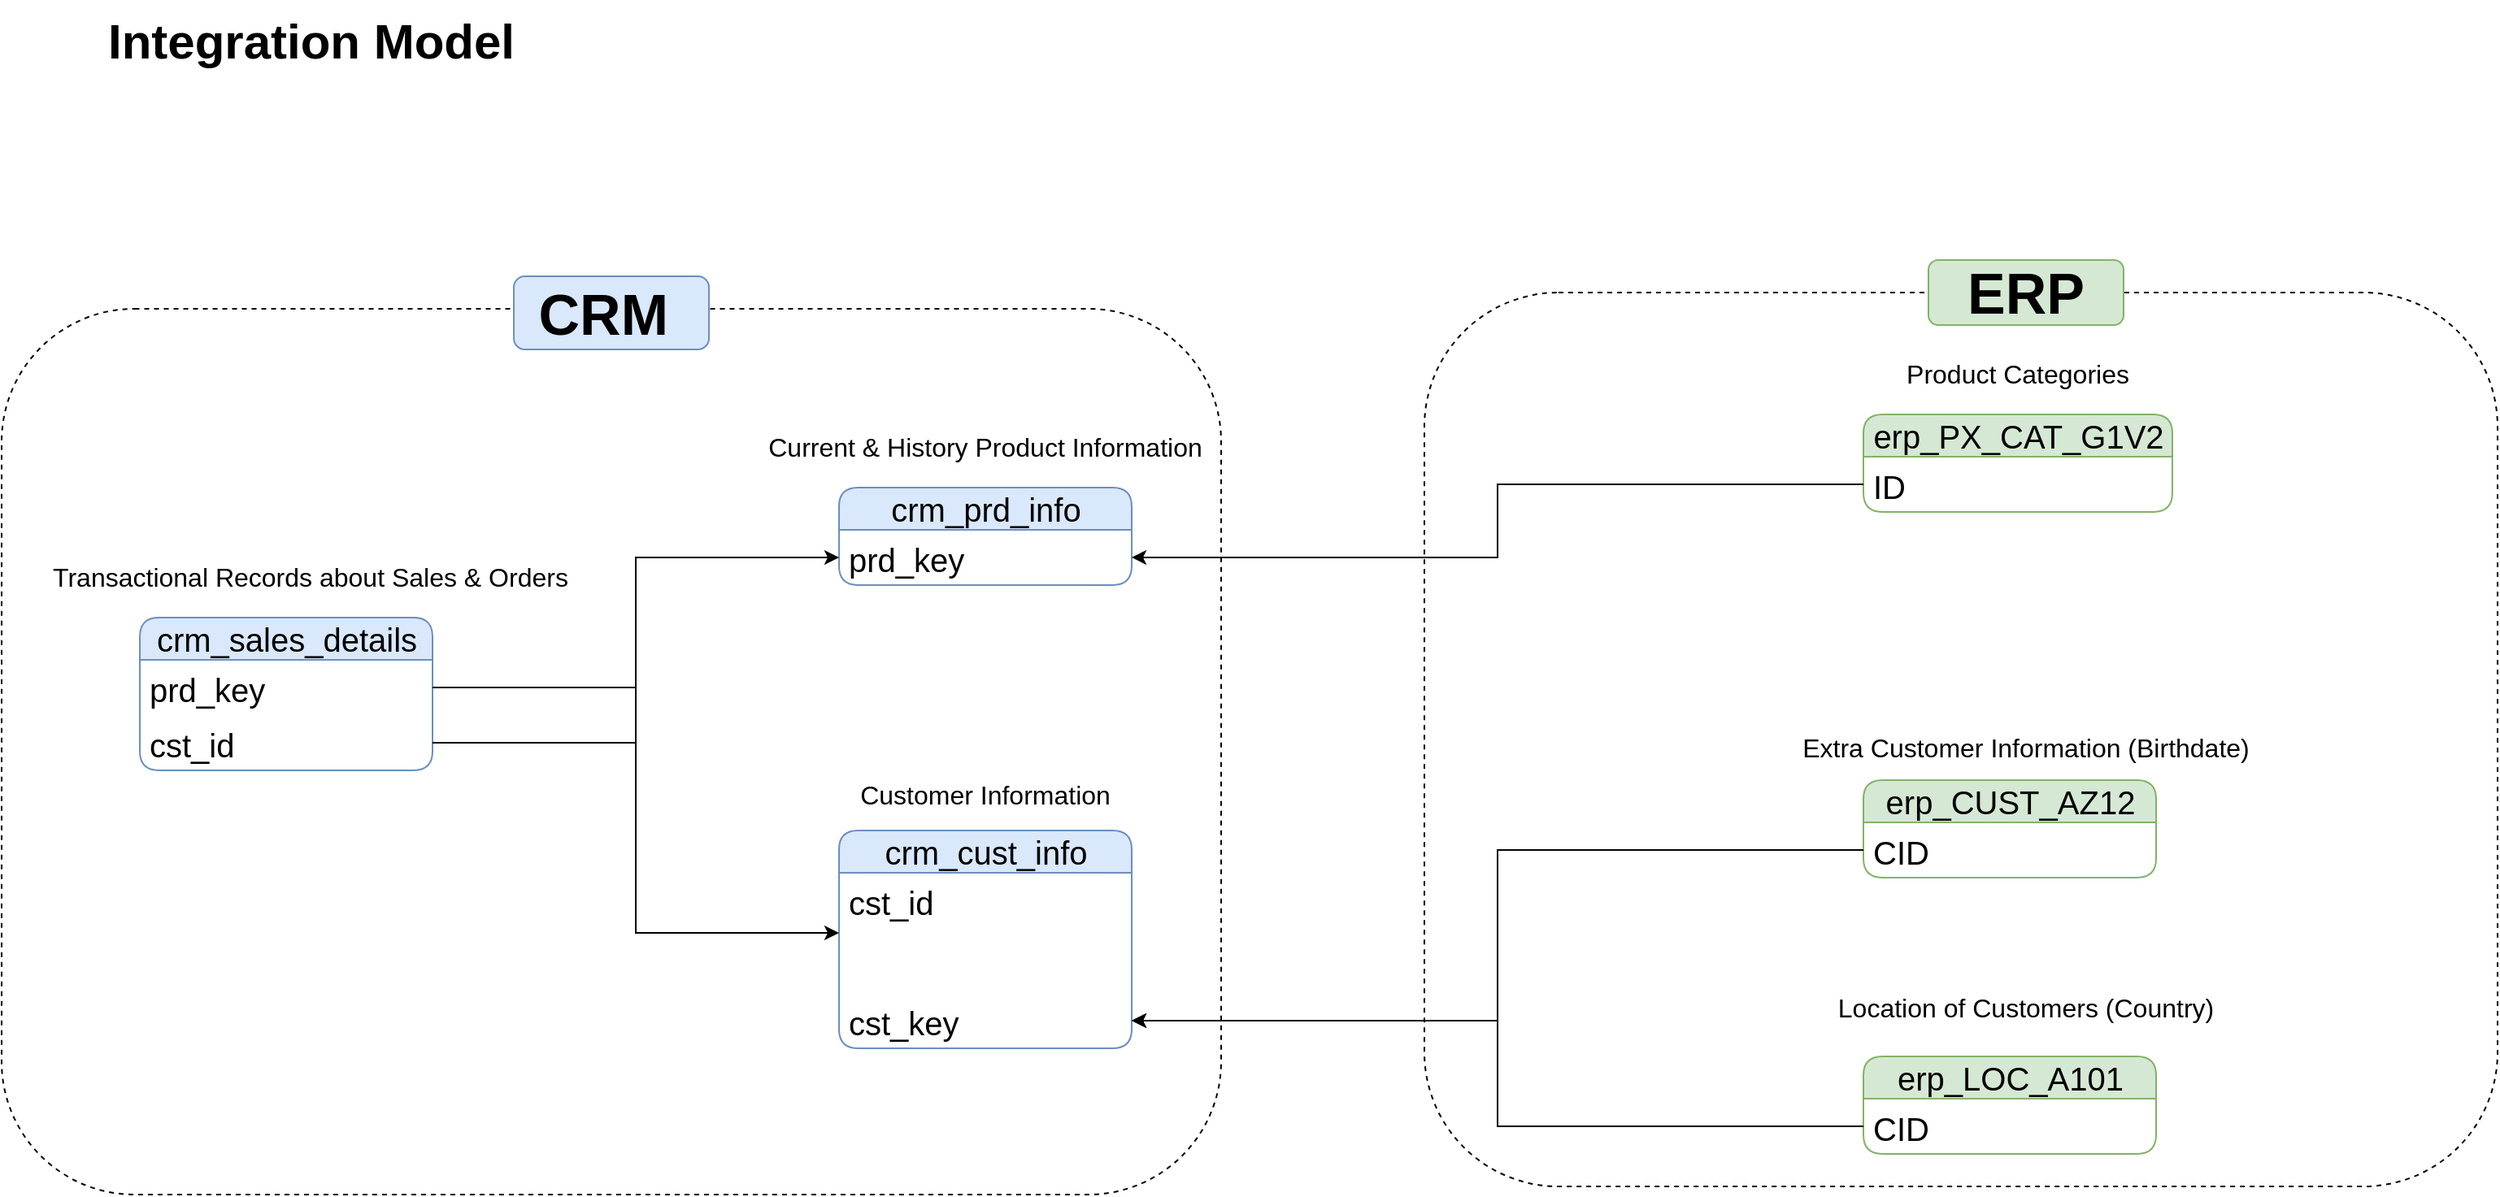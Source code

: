 <mxfile version="28.1.2">
  <diagram name="Page-1" id="k7Ozhvji2-GUL1SrvtUm">
    <mxGraphModel dx="1860" dy="1222" grid="1" gridSize="10" guides="1" tooltips="1" connect="1" arrows="1" fold="1" page="1" pageScale="1" pageWidth="1920" pageHeight="1200" math="0" shadow="0">
      <root>
        <mxCell id="0" />
        <mxCell id="1" parent="0" />
        <mxCell id="Z6U1djoNNcDDPm0babk--5" value="Customer Information" style="text;html=1;align=center;verticalAlign=middle;whiteSpace=wrap;rounded=0;fontStyle=0;fontSize=16;" parent="1" vertex="1">
          <mxGeometry x="630" y="534" width="220" height="30" as="geometry" />
        </mxCell>
        <mxCell id="Z6U1djoNNcDDPm0babk--6" value="&lt;font style=&quot;font-size: 20px;&quot;&gt;crm_cust_info&lt;/font&gt;" style="swimlane;fontStyle=0;childLayout=stackLayout;horizontal=1;startSize=26;fillColor=#dae8fc;horizontalStack=0;resizeParent=1;resizeParentMax=0;resizeLast=0;collapsible=1;marginBottom=0;html=1;rounded=1;strokeColor=#6c8ebf;" parent="1" vertex="1">
          <mxGeometry x="650" y="571" width="180" height="134" as="geometry" />
        </mxCell>
        <mxCell id="Z6U1djoNNcDDPm0babk--7" value="cst_id" style="text;strokeColor=none;fillColor=none;align=left;verticalAlign=top;spacingLeft=4;spacingRight=4;overflow=hidden;rotatable=0;points=[[0,0.5],[1,0.5]];portConstraint=eastwest;whiteSpace=wrap;html=1;fontSize=20;" parent="Z6U1djoNNcDDPm0babk--6" vertex="1">
          <mxGeometry y="26" width="180" height="74" as="geometry" />
        </mxCell>
        <mxCell id="HgyJIwbSkLL7c-inZIB4-1" value="cst_key" style="text;strokeColor=none;fillColor=none;align=left;verticalAlign=top;spacingLeft=4;spacingRight=4;overflow=hidden;rotatable=0;points=[[0,0.5],[1,0.5]];portConstraint=eastwest;whiteSpace=wrap;html=1;fontSize=20;" vertex="1" parent="Z6U1djoNNcDDPm0babk--6">
          <mxGeometry y="100" width="180" height="34" as="geometry" />
        </mxCell>
        <mxCell id="Z6U1djoNNcDDPm0babk--10" value="Current &amp;amp; History Product Information" style="text;html=1;align=center;verticalAlign=middle;whiteSpace=wrap;rounded=0;fontStyle=0;fontSize=16;" parent="1" vertex="1">
          <mxGeometry x="600" y="330" width="280" height="10" as="geometry" />
        </mxCell>
        <mxCell id="Z6U1djoNNcDDPm0babk--11" value="&lt;font style=&quot;font-size: 20px;&quot;&gt;crm_prd_info&lt;/font&gt;" style="swimlane;fontStyle=0;childLayout=stackLayout;horizontal=1;startSize=26;fillColor=#dae8fc;horizontalStack=0;resizeParent=1;resizeParentMax=0;resizeLast=0;collapsible=1;marginBottom=0;html=1;rounded=1;strokeColor=#6c8ebf;" parent="1" vertex="1">
          <mxGeometry x="650" y="360" width="180" height="60" as="geometry" />
        </mxCell>
        <mxCell id="Z6U1djoNNcDDPm0babk--12" value="prd_key" style="text;strokeColor=none;fillColor=none;align=left;verticalAlign=top;spacingLeft=4;spacingRight=4;overflow=hidden;rotatable=0;points=[[0,0.5],[1,0.5]];portConstraint=eastwest;whiteSpace=wrap;html=1;fontSize=20;" parent="Z6U1djoNNcDDPm0babk--11" vertex="1">
          <mxGeometry y="26" width="180" height="34" as="geometry" />
        </mxCell>
        <mxCell id="Z6U1djoNNcDDPm0babk--15" value="Transactional Records about Sales &amp;amp; Orders" style="text;html=1;align=center;verticalAlign=middle;whiteSpace=wrap;rounded=0;fontStyle=0;fontSize=16;" parent="1" vertex="1">
          <mxGeometry x="160" y="400" width="330" height="30" as="geometry" />
        </mxCell>
        <mxCell id="Z6U1djoNNcDDPm0babk--16" value="&lt;font style=&quot;font-size: 20px;&quot;&gt;crm_sales_details&lt;/font&gt;" style="swimlane;fontStyle=0;childLayout=stackLayout;horizontal=1;startSize=26;fillColor=#dae8fc;horizontalStack=0;resizeParent=1;resizeParentMax=0;resizeLast=0;collapsible=1;marginBottom=0;html=1;rounded=1;strokeColor=#6c8ebf;" parent="1" vertex="1">
          <mxGeometry x="220" y="440" width="180" height="94" as="geometry" />
        </mxCell>
        <mxCell id="Z6U1djoNNcDDPm0babk--17" value="prd_key" style="text;strokeColor=none;fillColor=none;align=left;verticalAlign=top;spacingLeft=4;spacingRight=4;overflow=hidden;rotatable=0;points=[[0,0.5],[1,0.5]];portConstraint=eastwest;whiteSpace=wrap;html=1;fontSize=20;" parent="Z6U1djoNNcDDPm0babk--16" vertex="1">
          <mxGeometry y="26" width="180" height="34" as="geometry" />
        </mxCell>
        <mxCell id="Z6U1djoNNcDDPm0babk--18" value="cst_id" style="text;strokeColor=none;fillColor=none;align=left;verticalAlign=top;spacingLeft=4;spacingRight=4;overflow=hidden;rotatable=0;points=[[0,0.5],[1,0.5]];portConstraint=eastwest;whiteSpace=wrap;html=1;fontSize=20;" parent="Z6U1djoNNcDDPm0babk--16" vertex="1">
          <mxGeometry y="60" width="180" height="34" as="geometry" />
        </mxCell>
        <mxCell id="Z6U1djoNNcDDPm0babk--19" style="edgeStyle=orthogonalEdgeStyle;rounded=0;orthogonalLoop=1;jettySize=auto;html=1;entryX=0;entryY=0.5;entryDx=0;entryDy=0;" parent="1" source="Z6U1djoNNcDDPm0babk--17" target="Z6U1djoNNcDDPm0babk--7" edge="1">
          <mxGeometry relative="1" as="geometry" />
        </mxCell>
        <mxCell id="Z6U1djoNNcDDPm0babk--20" style="edgeStyle=orthogonalEdgeStyle;rounded=0;orthogonalLoop=1;jettySize=auto;html=1;" parent="1" source="Z6U1djoNNcDDPm0babk--18" target="Z6U1djoNNcDDPm0babk--12" edge="1">
          <mxGeometry relative="1" as="geometry" />
        </mxCell>
        <mxCell id="Z6U1djoNNcDDPm0babk--21" value="Extra Customer Information (Birthdate)" style="text;html=1;align=center;verticalAlign=middle;whiteSpace=wrap;rounded=0;fontStyle=0;fontSize=16;" parent="1" vertex="1">
          <mxGeometry x="1230" y="510" width="300" height="20" as="geometry" />
        </mxCell>
        <mxCell id="Z6U1djoNNcDDPm0babk--22" value="&lt;font style=&quot;font-size: 20px;&quot;&gt;erp_CUST_AZ12&lt;/font&gt;" style="swimlane;fontStyle=0;childLayout=stackLayout;horizontal=1;startSize=26;fillColor=#d5e8d4;horizontalStack=0;resizeParent=1;resizeParentMax=0;resizeLast=0;collapsible=1;marginBottom=0;html=1;rounded=1;strokeColor=#82b366;" parent="1" vertex="1">
          <mxGeometry x="1280" y="540" width="180" height="60" as="geometry" />
        </mxCell>
        <mxCell id="Z6U1djoNNcDDPm0babk--23" value="CID" style="text;strokeColor=none;fillColor=none;align=left;verticalAlign=top;spacingLeft=4;spacingRight=4;overflow=hidden;rotatable=0;points=[[0,0.5],[1,0.5]];portConstraint=eastwest;whiteSpace=wrap;html=1;fontSize=20;" parent="Z6U1djoNNcDDPm0babk--22" vertex="1">
          <mxGeometry y="26" width="180" height="34" as="geometry" />
        </mxCell>
        <mxCell id="Z6U1djoNNcDDPm0babk--26" value="Location of Customers (Country)" style="text;html=1;align=center;verticalAlign=middle;whiteSpace=wrap;rounded=0;fontStyle=0;fontSize=16;" parent="1" vertex="1">
          <mxGeometry x="1250" y="680" width="260" as="geometry" />
        </mxCell>
        <mxCell id="Z6U1djoNNcDDPm0babk--27" value="&lt;font style=&quot;font-size: 20px;&quot;&gt;erp_LOC_A101&lt;/font&gt;" style="swimlane;fontStyle=0;childLayout=stackLayout;horizontal=1;startSize=26;fillColor=#d5e8d4;horizontalStack=0;resizeParent=1;resizeParentMax=0;resizeLast=0;collapsible=1;marginBottom=0;html=1;rounded=1;strokeColor=#82b366;" parent="1" vertex="1">
          <mxGeometry x="1280" y="710" width="180" height="60" as="geometry" />
        </mxCell>
        <mxCell id="Z6U1djoNNcDDPm0babk--28" value="CID" style="text;strokeColor=none;fillColor=none;align=left;verticalAlign=top;spacingLeft=4;spacingRight=4;overflow=hidden;rotatable=0;points=[[0,0.5],[1,0.5]];portConstraint=eastwest;whiteSpace=wrap;html=1;fontSize=20;" parent="Z6U1djoNNcDDPm0babk--27" vertex="1">
          <mxGeometry y="26" width="180" height="34" as="geometry" />
        </mxCell>
        <mxCell id="Z6U1djoNNcDDPm0babk--34" value="&lt;font style=&quot;font-size: 20px;&quot;&gt;erp_PX_CAT_G1V2&lt;/font&gt;" style="swimlane;fontStyle=0;childLayout=stackLayout;horizontal=1;startSize=26;fillColor=#d5e8d4;horizontalStack=0;resizeParent=1;resizeParentMax=0;resizeLast=0;collapsible=1;marginBottom=0;html=1;rounded=1;strokeColor=#82b366;" parent="1" vertex="1">
          <mxGeometry x="1280" y="315" width="190" height="60" as="geometry" />
        </mxCell>
        <mxCell id="Z6U1djoNNcDDPm0babk--35" value="ID" style="text;strokeColor=none;fillColor=none;align=left;verticalAlign=top;spacingLeft=4;spacingRight=4;overflow=hidden;rotatable=0;points=[[0,0.5],[1,0.5]];portConstraint=eastwest;whiteSpace=wrap;html=1;fontSize=20;" parent="Z6U1djoNNcDDPm0babk--34" vertex="1">
          <mxGeometry y="26" width="190" height="34" as="geometry" />
        </mxCell>
        <mxCell id="Z6U1djoNNcDDPm0babk--37" value="Product Categories" style="text;html=1;align=center;verticalAlign=middle;whiteSpace=wrap;rounded=0;fontStyle=0;fontSize=16;" parent="1" vertex="1">
          <mxGeometry x="1225" y="280" width="300" height="20" as="geometry" />
        </mxCell>
        <mxCell id="Z6U1djoNNcDDPm0babk--38" value="&lt;font style=&quot;font-size: 30px;&quot;&gt;Integration Model&lt;/font&gt;" style="text;html=1;align=center;verticalAlign=middle;resizable=0;points=[];autosize=1;strokeColor=none;fillColor=none;fontStyle=1" parent="1" vertex="1">
          <mxGeometry x="195" y="60" width="260" height="50" as="geometry" />
        </mxCell>
        <mxCell id="Z6U1djoNNcDDPm0babk--41" value="" style="rounded=1;whiteSpace=wrap;html=1;fillColor=none;dashed=1;" parent="1" vertex="1">
          <mxGeometry x="135" y="250" width="750" height="545" as="geometry" />
        </mxCell>
        <mxCell id="Z6U1djoNNcDDPm0babk--42" value="&lt;b&gt;&lt;font style=&quot;font-size: 35px;&quot;&gt;CRM&amp;nbsp;&lt;/font&gt;&lt;/b&gt;" style="rounded=1;whiteSpace=wrap;html=1;strokeColor=#6c8ebf;fillColor=#dae8fc;" parent="1" vertex="1">
          <mxGeometry x="450" y="230" width="120" height="45" as="geometry" />
        </mxCell>
        <mxCell id="Z6U1djoNNcDDPm0babk--43" value="" style="rounded=1;whiteSpace=wrap;html=1;fillColor=none;dashed=1;" parent="1" vertex="1">
          <mxGeometry x="1010" y="240" width="660" height="550" as="geometry" />
        </mxCell>
        <mxCell id="Z6U1djoNNcDDPm0babk--45" value="&lt;b&gt;&lt;font style=&quot;font-size: 35px;&quot;&gt;ERP&lt;/font&gt;&lt;/b&gt;" style="rounded=1;whiteSpace=wrap;html=1;strokeColor=#82b366;fillColor=#d5e8d4;" parent="1" vertex="1">
          <mxGeometry x="1320" y="220" width="120" height="40" as="geometry" />
        </mxCell>
        <mxCell id="HgyJIwbSkLL7c-inZIB4-2" style="edgeStyle=orthogonalEdgeStyle;rounded=0;orthogonalLoop=1;jettySize=auto;html=1;entryX=1;entryY=0.5;entryDx=0;entryDy=0;" edge="1" parent="1" source="Z6U1djoNNcDDPm0babk--35" target="Z6U1djoNNcDDPm0babk--12">
          <mxGeometry relative="1" as="geometry" />
        </mxCell>
        <mxCell id="HgyJIwbSkLL7c-inZIB4-3" style="edgeStyle=orthogonalEdgeStyle;rounded=0;orthogonalLoop=1;jettySize=auto;html=1;entryX=1;entryY=0.5;entryDx=0;entryDy=0;" edge="1" parent="1" source="Z6U1djoNNcDDPm0babk--23" target="HgyJIwbSkLL7c-inZIB4-1">
          <mxGeometry relative="1" as="geometry" />
        </mxCell>
        <mxCell id="HgyJIwbSkLL7c-inZIB4-4" style="edgeStyle=orthogonalEdgeStyle;rounded=0;orthogonalLoop=1;jettySize=auto;html=1;entryX=1;entryY=0.5;entryDx=0;entryDy=0;" edge="1" parent="1" source="Z6U1djoNNcDDPm0babk--28" target="HgyJIwbSkLL7c-inZIB4-1">
          <mxGeometry relative="1" as="geometry" />
        </mxCell>
      </root>
    </mxGraphModel>
  </diagram>
</mxfile>
